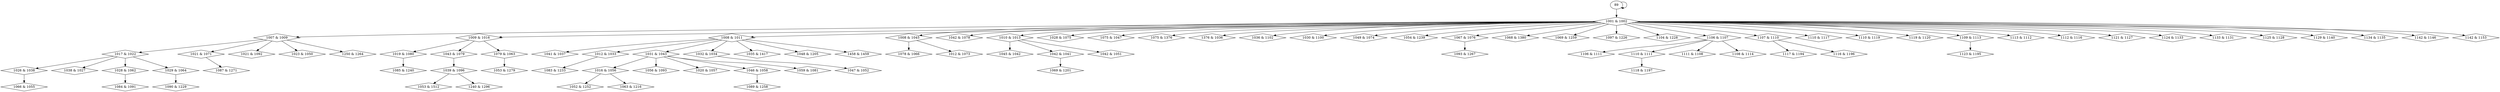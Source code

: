 digraph {
0 [label = "1001 & 1002", shape = diamond];
1 [label = "1007 & 1009", shape = diamond];
2 [label = "1009 & 1016", shape = diamond];
3 [label = "1016 & 1056", shape = diamond];
4 [label = "1056 & 1093", shape = diamond];
5 [label = "1093 & 1267", shape = diamond];
6 [label = "1008 & 1011", shape = diamond];
7 [label = "1008 & 1045", shape = diamond];
8 [label = "1045 & 1042", shape = diamond];
9 [label = "1042 & 1041", shape = diamond];
10 [label = "1042 & 1051", shape = diamond];
11 [label = "1042 & 1078", shape = diamond];
12 [label = "1041 & 1037", shape = diamond];
13 [label = "1078 & 1066", shape = diamond];
14 [label = "1066 & 1055", shape = diamond];
15 [label = "1010 & 1013", shape = diamond];
16 [label = "1012 & 1033", shape = diamond];
17 [label = "1012 & 1073", shape = diamond];
18 [label = "1017 & 1022", shape = diamond];
19 [label = "1019 & 1080", shape = diamond];
20 [label = "1020 & 1057", shape = diamond];
21 [label = "1021 & 1071", shape = diamond];
22 [label = "1021 & 1092", shape = diamond];
23 [label = "1023 & 1050", shape = diamond];
24 [label = "1026 & 1038", shape = diamond];
25 [label = "1038 & 1027", shape = diamond];
26 [label = "1028 & 1062", shape = diamond];
27 [label = "1028 & 1075", shape = diamond];
28 [label = "1075 & 1047", shape = diamond];
29 [label = "1075 & 1376", shape = diamond];
30 [label = "1047 & 1052", shape = diamond];
31 [label = "1052 & 1252", shape = diamond];
32 [label = "1376 & 1036", shape = diamond];
33 [label = "1036 & 1102", shape = diamond];
34 [label = "1029 & 1064", shape = diamond];
35 [label = "1030 & 1100", shape = diamond];
36 [label = "1031 & 1043", shape = diamond];
37 [label = "1043 & 1079", shape = diamond];
38 [label = "1079 & 1063", shape = diamond];
39 [label = "1063 & 1216", shape = diamond];
40 [label = "1032 & 1034", shape = diamond];
41 [label = "1035 & 1417", shape = diamond];
42 [label = "1039 & 1096", shape = diamond];
43 [label = "1046 & 1058", shape = diamond];
44 [label = "1048 & 1205", shape = diamond];
45 [label = "1049 & 1074", shape = diamond];
46 [label = "1053 & 1279", shape = diamond];
47 [label = "1053 & 1512", shape = diamond];
48 [label = "1054 & 1239", shape = diamond];
49 [label = "1059 & 1081", shape = diamond];
50 [label = "1067 & 1076", shape = diamond];
51 [label = "1068 & 1380", shape = diamond];
52 [label = "1069 & 1201", shape = diamond];
53 [label = "1069 & 1259", shape = diamond];
54 [label = "1083 & 1233", shape = diamond];
55 [label = "1084 & 1091", shape = diamond];
56 [label = "1085 & 1240", shape = diamond];
57 [label = "1240 & 1296", shape = diamond];
58 [label = "1087 & 1271", shape = diamond];
59 [label = "1089 & 1258", shape = diamond];
60 [label = "1090 & 1229", shape = diamond];
61 [label = "1097 & 1226", shape = diamond];
62 [label = "1104 & 1228", shape = diamond];
63 [label = "1106 & 1107", shape = diamond];
64 [label = "1106 & 1111", shape = diamond];
65 [label = "1107 & 1110", shape = diamond];
66 [label = "1110 & 1111", shape = diamond];
67 [label = "1110 & 1117", shape = diamond];
68 [label = "1110 & 1119", shape = diamond];
69 [label = "1111 & 1108", shape = diamond];
70 [label = "1108 & 1114", shape = diamond];
71 [label = "1117 & 1194", shape = diamond];
72 [label = "1119 & 1120", shape = diamond];
73 [label = "1109 & 1113", shape = diamond];
74 [label = "1113 & 1112", shape = diamond];
75 [label = "1112 & 1116", shape = diamond];
76 [label = "1116 & 1196", shape = diamond];
77 [label = "1118 & 1197", shape = diamond];
78 [label = "1121 & 1127", shape = diamond];
79 [label = "1123 & 1195", shape = diamond];
80 [label = "1124 & 1133", shape = diamond];
81 [label = "1133 & 1131", shape = diamond];
82 [label = "1125 & 1128", shape = diamond];
83 [label = "1129 & 1140", shape = diamond];
84 [label = "1134 & 1135", shape = diamond];
85 [label = "1142 & 1146", shape = diamond];
86 [label = "1142 & 1153", shape = diamond];
87 [label = "1250 & 1264", shape = diamond];
88 [label = "1458 & 1459", shape = diamond];
89 -> 0;
0 -> 1;
0 -> 2;
36 -> 3;
36 -> 4;
50 -> 5;
0 -> 6;
0 -> 7;
15 -> 8;
15 -> 9;
15 -> 10;
0 -> 11;
6 -> 12;
7 -> 13;
24 -> 14;
0 -> 15;
6 -> 16;
7 -> 17;
1 -> 18;
2 -> 19;
36 -> 20;
1 -> 21;
1 -> 22;
1 -> 23;
18 -> 24;
18 -> 25;
18 -> 26;
0 -> 27;
0 -> 28;
0 -> 29;
40 -> 30;
3 -> 31;
0 -> 32;
0 -> 33;
18 -> 34;
0 -> 35;
6 -> 36;
2 -> 37;
2 -> 38;
3 -> 39;
6 -> 40;
6 -> 41;
37 -> 42;
36 -> 43;
6 -> 44;
0 -> 45;
38 -> 46;
42 -> 47;
0 -> 48;
36 -> 49;
0 -> 50;
0 -> 51;
9 -> 52;
0 -> 53;
16 -> 54;
26 -> 55;
19 -> 56;
42 -> 57;
21 -> 58;
43 -> 59;
34 -> 60;
0 -> 61;
0 -> 62;
0 -> 63;
63 -> 64;
0 -> 65;
63 -> 66;
0 -> 67;
0 -> 68;
63 -> 69;
63 -> 70;
65 -> 71;
0 -> 72;
0 -> 73;
0 -> 74;
0 -> 75;
65 -> 76;
66 -> 77;
0 -> 78;
73 -> 79;
0 -> 80;
0 -> 81;
0 -> 82;
0 -> 83;
0 -> 84;
0 -> 85;
0 -> 86;
1 -> 87;
6 -> 88;
89 -> 89;
}

